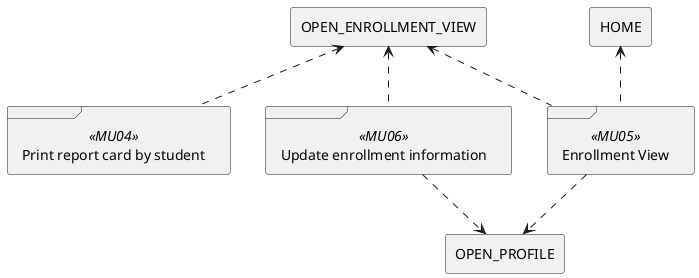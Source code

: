 @startuml
skinparam BackgroundColor transparent


frame MU04 <<MU04>> as "Print report card by student"
frame MU05 <<MU05>> as "Enrollment View"
frame MU06 <<MU06>> as "Update enrollment information"

rectangle Initial as "HOME"
rectangle s1 as "OPEN_ENROLLMENT_VIEW"
rectangle s3 as "OPEN_PROFILE"


MU04 .up.> s1

MU05 .up.> Initial
MU05 .up.> s1
MU05 ..> s3

MU06 .up.> s1
MU06 ..> s3


@enduml